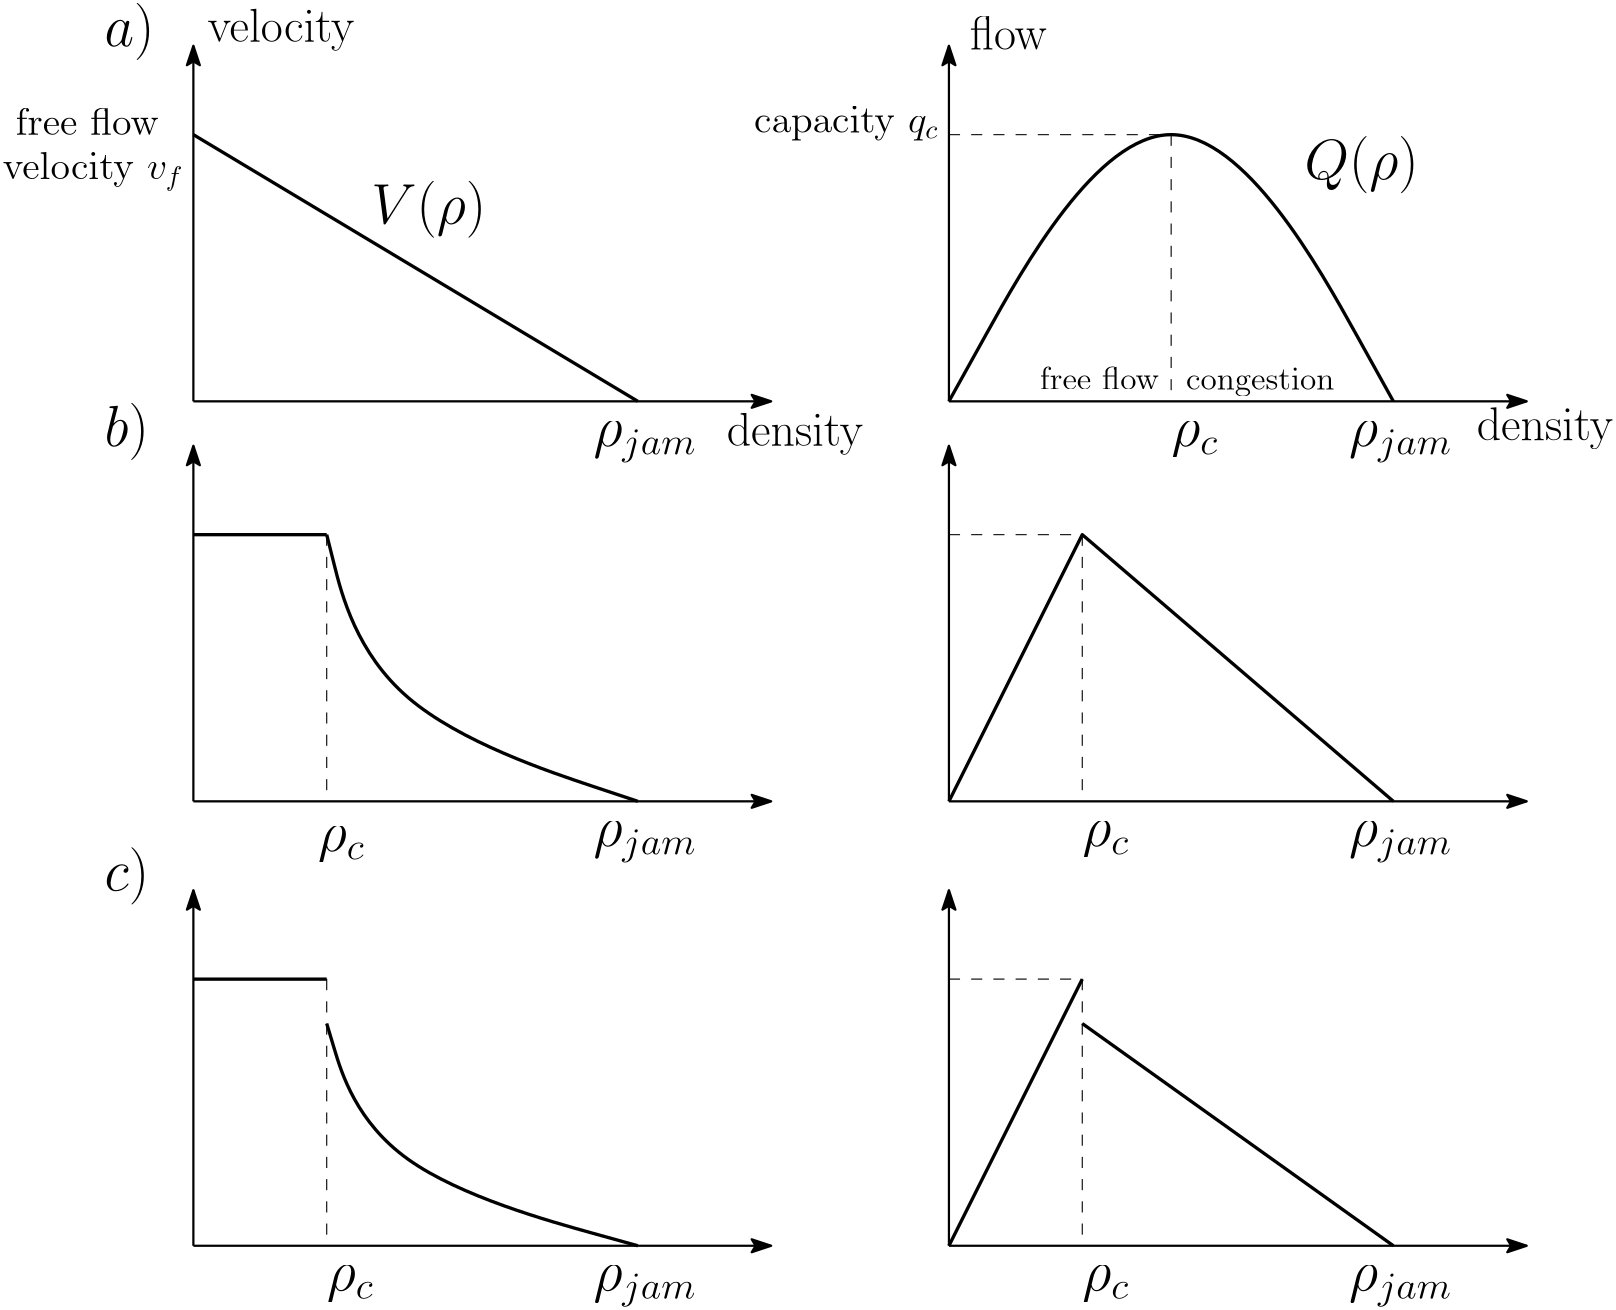 <?xml version="1.0"?>
<!DOCTYPE ipe SYSTEM "ipe.dtd">
<ipe version="70010" creator="Ipe 7.0.10">
<info created="D:20120324191558" modified="D:20120811132715"/>
<ipestyle name="basic">
<symbol name="arrow/arc(spx)">
<path stroke="sym-stroke" fill="sym-stroke" pen="sym-pen">
0 0 m
-1 0.333 l
-1 -0.333 l
h
</path>
</symbol>
<symbol name="arrow/farc(spx)">
<path stroke="sym-stroke" fill="white" pen="sym-pen">
0 0 m
-1 0.333 l
-1 -0.333 l
h
</path>
</symbol>
<symbol name="mark/circle(sx)" transformations="translations">
<path fill="sym-stroke">
0.6 0 0 0.6 0 0 e
0.4 0 0 0.4 0 0 e
</path>
</symbol>
<symbol name="mark/disk(sx)" transformations="translations">
<path fill="sym-stroke">
0.6 0 0 0.6 0 0 e
</path>
</symbol>
<symbol name="mark/fdisk(sfx)" transformations="translations">
<group>
<path fill="sym-stroke" fillrule="eofill">
0.6 0 0 0.6 0 0 e
0.4 0 0 0.4 0 0 e
</path>
<path fill="sym-fill">
0.4 0 0 0.4 0 0 e
</path>
</group>
</symbol>
<symbol name="mark/box(sx)" transformations="translations">
<path fill="sym-stroke" fillrule="eofill">
-0.6 -0.6 m
0.6 -0.6 l
0.6 0.6 l
-0.6 0.6 l
h
-0.4 -0.4 m
0.4 -0.4 l
0.4 0.4 l
-0.4 0.4 l
h
</path>
</symbol>
<symbol name="mark/square(sx)" transformations="translations">
<path fill="sym-stroke">
-0.6 -0.6 m
0.6 -0.6 l
0.6 0.6 l
-0.6 0.6 l
h
</path>
</symbol>
<symbol name="mark/fsquare(sfx)" transformations="translations">
<group>
<path fill="sym-stroke" fillrule="eofill">
-0.6 -0.6 m
0.6 -0.6 l
0.6 0.6 l
-0.6 0.6 l
h
-0.4 -0.4 m
0.4 -0.4 l
0.4 0.4 l
-0.4 0.4 l
h
</path>
<path fill="sym-fill">
-0.4 -0.4 m
0.4 -0.4 l
0.4 0.4 l
-0.4 0.4 l
h
</path>
</group>
</symbol>
<symbol name="mark/cross(sx)" transformations="translations">
<group>
<path fill="sym-stroke">
-0.43 -0.57 m
0.57 0.43 l
0.43 0.57 l
-0.57 -0.43 l
h
</path>
<path fill="sym-stroke">
-0.43 0.57 m
0.57 -0.43 l
0.43 -0.57 l
-0.57 0.43 l
h
</path>
</group>
</symbol>
<symbol name="arrow/fnormal(spx)">
<path stroke="sym-stroke" fill="white" pen="sym-pen">
0 0 m
-1 0.333 l
-1 -0.333 l
h
</path>
</symbol>
<symbol name="arrow/pointed(spx)">
<path stroke="sym-stroke" fill="sym-stroke" pen="sym-pen">
0 0 m
-1 0.333 l
-0.8 0 l
-1 -0.333 l
h
</path>
</symbol>
<symbol name="arrow/fpointed(spx)">
<path stroke="sym-stroke" fill="white" pen="sym-pen">
0 0 m
-1 0.333 l
-0.8 0 l
-1 -0.333 l
h
</path>
</symbol>
<symbol name="arrow/linear(spx)">
<path stroke="sym-stroke" pen="sym-pen">
-1 0.333 m
0 0 l
-1 -0.333 l
</path>
</symbol>
<symbol name="arrow/fdouble(spx)">
<path stroke="sym-stroke" fill="white" pen="sym-pen">
0 0 m
-1 0.333 l
-1 -0.333 l
h
-1 0 m
-2 0.333 l
-2 -0.333 l
h
</path>
</symbol>
<symbol name="arrow/double(spx)">
<path stroke="sym-stroke" fill="sym-stroke" pen="sym-pen">
0 0 m
-1 0.333 l
-1 -0.333 l
h
-1 0 m
-2 0.333 l
-2 -0.333 l
h
</path>
</symbol>
<pen name="heavier" value="0.8"/>
<pen name="fat" value="1.2"/>
<pen name="ultrafat" value="2"/>
<symbolsize name="large" value="5"/>
<symbolsize name="small" value="2"/>
<symbolsize name="tiny" value="1.1"/>
<arrowsize name="large" value="10"/>
<arrowsize name="small" value="5"/>
<arrowsize name="tiny" value="3"/>
<color name="red" value="1 0 0"/>
<color name="green" value="0 1 0"/>
<color name="blue" value="0 0 1"/>
<color name="yellow" value="1 1 0"/>
<color name="orange" value="1 0.647 0"/>
<color name="gold" value="1 0.843 0"/>
<color name="purple" value="0.627 0.125 0.941"/>
<color name="gray" value="0.745"/>
<color name="brown" value="0.647 0.165 0.165"/>
<color name="navy" value="0 0 0.502"/>
<color name="pink" value="1 0.753 0.796"/>
<color name="seagreen" value="0.18 0.545 0.341"/>
<color name="turquoise" value="0.251 0.878 0.816"/>
<color name="violet" value="0.933 0.51 0.933"/>
<color name="darkblue" value="0 0 0.545"/>
<color name="darkcyan" value="0 0.545 0.545"/>
<color name="darkgray" value="0.663"/>
<color name="darkgreen" value="0 0.392 0"/>
<color name="darkmagenta" value="0.545 0 0.545"/>
<color name="darkorange" value="1 0.549 0"/>
<color name="darkred" value="0.545 0 0"/>
<color name="lightblue" value="0.678 0.847 0.902"/>
<color name="lightcyan" value="0.878 1 1"/>
<color name="lightgray" value="0.827"/>
<color name="lightgreen" value="0.565 0.933 0.565"/>
<color name="lightyellow" value="1 1 0.878"/>
<dashstyle name="dashed" value="[4] 0"/>
<dashstyle name="dotted" value="[1 3] 0"/>
<dashstyle name="dash dotted" value="[4 2 1 2] 0"/>
<dashstyle name="dash dot dotted" value="[4 2 1 2 1 2] 0"/>
<textsize name="large" value="\large"/>
<textsize name="Large" value="\Large"/>
<textsize name="LARGE" value="\LARGE"/>
<textsize name="huge" value="\huge"/>
<textsize name="Huge" value="\Huge"/>
<textsize name="small" value="\small"/>
<textsize name="footnote" value="\footnotesize"/>
<textsize name="tiny" value="\tiny"/>
<textstyle name="center" begin="\begin{center}" end="\end{center}"/>
<textstyle name="itemize" begin="\begin{itemize}" end="\end{itemize}"/>
<textstyle name="item" begin="\begin{itemize}\item{}" end="\end{itemize}"/>
<gridsize name="4 pts" value="4"/>
<gridsize name="8 pts (~3 mm)" value="8"/>
<gridsize name="16 pts (~6 mm)" value="16"/>
<gridsize name="32 pts (~12 mm)" value="32"/>
<gridsize name="10 pts (~3.5 mm)" value="10"/>
<gridsize name="20 pts (~7 mm)" value="20"/>
<gridsize name="14 pts (~5 mm)" value="14"/>
<gridsize name="28 pts (~10 mm)" value="28"/>
<gridsize name="56 pts (~20 mm)" value="56"/>
<anglesize name="90 deg" value="90"/>
<anglesize name="60 deg" value="60"/>
<anglesize name="45 deg" value="45"/>
<anglesize name="30 deg" value="30"/>
<anglesize name="22.5 deg" value="22.5"/>
<tiling name="falling" angle="-60" step="4" width="1"/>
<tiling name="rising" angle="30" step="4" width="1"/>
</ipestyle>
<page>
<layer name="alpha"/>
<view layers="alpha" active="alpha"/>
<path layer="alpha" matrix="1 0 0 1 16 416" stroke="black" pen="heavier" arrow="pointed/normal">
64 256 m
272 256 l
</path>
<path matrix="1 0 0 1 16 416" stroke="black" pen="heavier" arrow="pointed/normal">
64 256 m
64 384 l
</path>
<path matrix="1 0 0 1 288 416" stroke="black" pen="heavier" arrow="pointed/normal">
64 256 m
64 384 l
</path>
<path matrix="1 0 0 1 288 416" stroke="black" pen="heavier" arrow="pointed/normal">
64 256 m
272 256 l
</path>
<path matrix="1 0 0 1.5 16 288" stroke="black" pen="fat">
336 256 m
416 352
496 256 s
</path>
<path matrix="1 0 0 1 16 416" stroke="black" dash="dashed">
336 352 m
416 352 l
416 256 l
</path>
<path matrix="1 0 0 1 16 272" stroke="black" pen="heavier" arrow="pointed/normal">
64 256 m
64 384 l
</path>
<path matrix="1 0 0 1 288 272" stroke="black" pen="heavier" arrow="pointed/normal">
64 256 m
64 384 l
</path>
<path matrix="1 0 0 1 16 272" stroke="black" pen="heavier" arrow="pointed/normal">
64 256 m
272 256 l
</path>
<path matrix="1 0 0 1 288 272" stroke="black" pen="heavier" arrow="pointed/normal">
64 256 m
272 256 l
</path>
<path matrix="1 0 0 1 16 304" stroke="black" pen="fat">
64 320 m
112 320 l
</path>
<path matrix="1 0 0 1 16 304" stroke="black" pen="fat">
112 320 m
128 256
224 224 s
</path>
<path matrix="1 0 0 1 16 304" stroke="black" pen="fat">
336 224 m
384 320 l
496 224 l
</path>
<path matrix="1 0 0 1 16 272" stroke="black" pen="fat">
64 496 m
224 400 l
224 400 l
</path>
<text matrix="1 0 0 1 0 256" transformations="translations" pos="48 544" stroke="black" type="label" width="17.938" height="15.477" depth="5.15" valign="baseline" size="huge">$a)$</text>
<text matrix="1 0 0 1 0 288" transformations="translations" pos="48 368" stroke="black" type="label" width="15.919" height="15.477" depth="5.15" valign="baseline" size="huge">$b)$</text>
<path matrix="0.6 0 0 1 150.4 272" stroke="black" dash="dashed">
336 352 m
416 352 l
416 256 l
</path>
<text matrix="1 0 0 1 16 272" transformations="translations" pos="416 384" stroke="black" type="label" width="16.979" height="8.894" depth="4.02" valign="baseline" size="huge">$\rho_{c}$</text>
<text matrix="1 0 0 1 -16 128" transformations="translations" pos="416 384" stroke="black" type="label" width="16.979" height="8.894" depth="4.02" valign="baseline" size="huge">$\rho_{c}$</text>
<text matrix="1 0 0 1 32 624" transformations="translations" pos="240 32" stroke="black" type="label" width="49.061" height="11.954" depth="3.35" valign="baseline" size="LARGE">density</text>
<text matrix="1 0 0 1 302 626" transformations="translations" pos="240 32" stroke="black" type="label" width="49.061" height="11.954" depth="3.35" valign="baseline" size="LARGE">density</text>
<text matrix="0.295303 -0.955404 0.955404 0.295303 -124.433 937.612" transformations="translations" pos="192 160" stroke="black" type="label" width="52.819" height="11.954" depth="3.35" valign="baseline" size="LARGE">velocity</text>
<text matrix="1 0 0 1 -8.37082 622.649" transformations="translations" pos="368 176" stroke="black" type="label" width="27.534" height="11.955" depth="0" valign="baseline" size="LARGE">flow</text>
<path matrix="1 0 0 1 0 304" stroke="black" dash="dashed">
128 320 m
128 224 l
</path>
<text matrix="1 0 0 1 -291.191 126.186" transformations="translations" pos="416 384" stroke="black" type="label" width="16.979" height="8.894" depth="4.02" valign="baseline" size="huge">$\rho_{c}$</text>
<text matrix="1 0 0 1 0 272" transformations="translations" pos="16 496" stroke="black" type="label" width="51.506" height="9.963" depth="0" valign="baseline" size="Large">free flow</text>
<text matrix="1 0 0 1 -4.61538 272" transformations="translations" pos="16 480" stroke="black" type="label" width="65.136" height="9.962" depth="4.09" valign="baseline" size="Large">velocity $v_{f}$</text>
<text matrix="1 0 0 1 -6.15385 272.769" transformations="translations" pos="288 496" stroke="black" type="label" width="66.446" height="9.521" depth="2.79" valign="baseline" size="Large">capacity $q_{c}$</text>
<text matrix="1 0 0 1 0 272" transformations="translations" pos="144 464" stroke="black" type="label" width="41.36" height="15.477" depth="5.15" valign="baseline" size="huge">$V(\rho)$</text>
<text matrix="1 0 0 1 0 272" transformations="translations" pos="480 480" stroke="black" type="label" width="41.093" height="15.477" depth="5.15" valign="baseline" size="huge">$Q(\rho)$</text>
<text matrix="1 0 0 1 69.3756 260.277" transformations="translations" pos="368 416" stroke="black" type="label" width="53.392" height="7.939" depth="2.32" valign="baseline" size="large">congestion</text>
<text matrix="1 0 0 1 16.7327 260.277" transformations="translations" pos="368 416" stroke="black" type="label" width="42.922" height="8.302" depth="0" valign="baseline" size="large">free flow</text>
<text matrix="1 0 0 1 -192 272" transformations="translations" pos="416 384" stroke="black" type="label" width="37.213" height="8.895" depth="5.89" valign="baseline" size="huge">$\rho_{jam}$</text>
<text matrix="1 0 0 1 -192 128" transformations="translations" pos="416 384" stroke="black" type="label" width="37.213" height="8.895" depth="5.89" valign="baseline" size="huge">$\rho_{jam}$</text>
<text matrix="1 0 0 1 80 128" transformations="translations" pos="416 384" stroke="black" type="label" width="37.213" height="8.895" depth="5.89" valign="baseline" size="huge">$\rho_{jam}$</text>
<text matrix="1 0 0 1 80 272" transformations="translations" pos="416 384" stroke="black" type="label" width="37.213" height="8.895" depth="5.89" valign="baseline" size="huge">$\rho_{jam}$</text>
<text matrix="1 0 0 1 0 304" transformations="translations" pos="48 192" stroke="black" type="label" width="16.025" height="15.477" depth="5.15" valign="baseline" size="huge">$c)$</text>
<path matrix="1 0 0 1 288 112" stroke="black" pen="heavier" arrow="pointed/normal">
64 256 m
64 384 l
</path>
<path matrix="1 0 0 1 288 112" stroke="black" pen="heavier" arrow="pointed/normal">
64 256 m
272 256 l
</path>
<path matrix="0.6 0 0 1 150.4 112" stroke="black" dash="dashed">
336 352 m
416 352 l
416 256 l
</path>
<text matrix="1 0 0 1 -16 -32" transformations="translations" pos="416 384" stroke="black" type="label" width="16.979" height="8.894" depth="4.02" valign="baseline" size="huge">$\rho_{c}$</text>
<text matrix="1 0 0 1 80 -32" transformations="translations" pos="416 384" stroke="black" type="label" width="37.213" height="8.895" depth="5.89" valign="baseline" size="huge">$\rho_{jam}$</text>
<path matrix="1 0 0 1 0 128" stroke="black" pen="fat">
352 240 m
400 336 l
</path>
<path matrix="1 0 0 1 0 128" stroke="black" pen="fat">
400 320 m
512 240 l
</path>
<path matrix="1 0 0 1 16 112" stroke="black" pen="heavier" arrow="pointed/normal">
64 256 m
64 384 l
</path>
<path matrix="1 0 0 1 16 112" stroke="black" pen="heavier" arrow="pointed/normal">
64 256 m
272 256 l
</path>
<path matrix="0.6 0 0 1 -121.6 112" stroke="black" dash="dashed">
336 352 m
416 352 l
416 256 l
</path>
<text matrix="1 0 0 1 -288 -32" transformations="translations" pos="416 384" stroke="black" type="label" width="16.979" height="8.894" depth="4.02" valign="baseline" size="huge">$\rho_{c}$</text>
<text matrix="1 0 0 1 -192 -32" transformations="translations" pos="416 384" stroke="black" type="label" width="37.213" height="8.895" depth="5.89" valign="baseline" size="huge">$\rho_{jam}$</text>
<path matrix="1 0 0 1 16 144" stroke="black" pen="fat">
64 320 m
112 320 l
</path>
<path matrix="1 0 0 0.833333 16 181.333" stroke="black" pen="fat">
112 320 m
128 256
224 224 s
</path>
</page>
</ipe>
